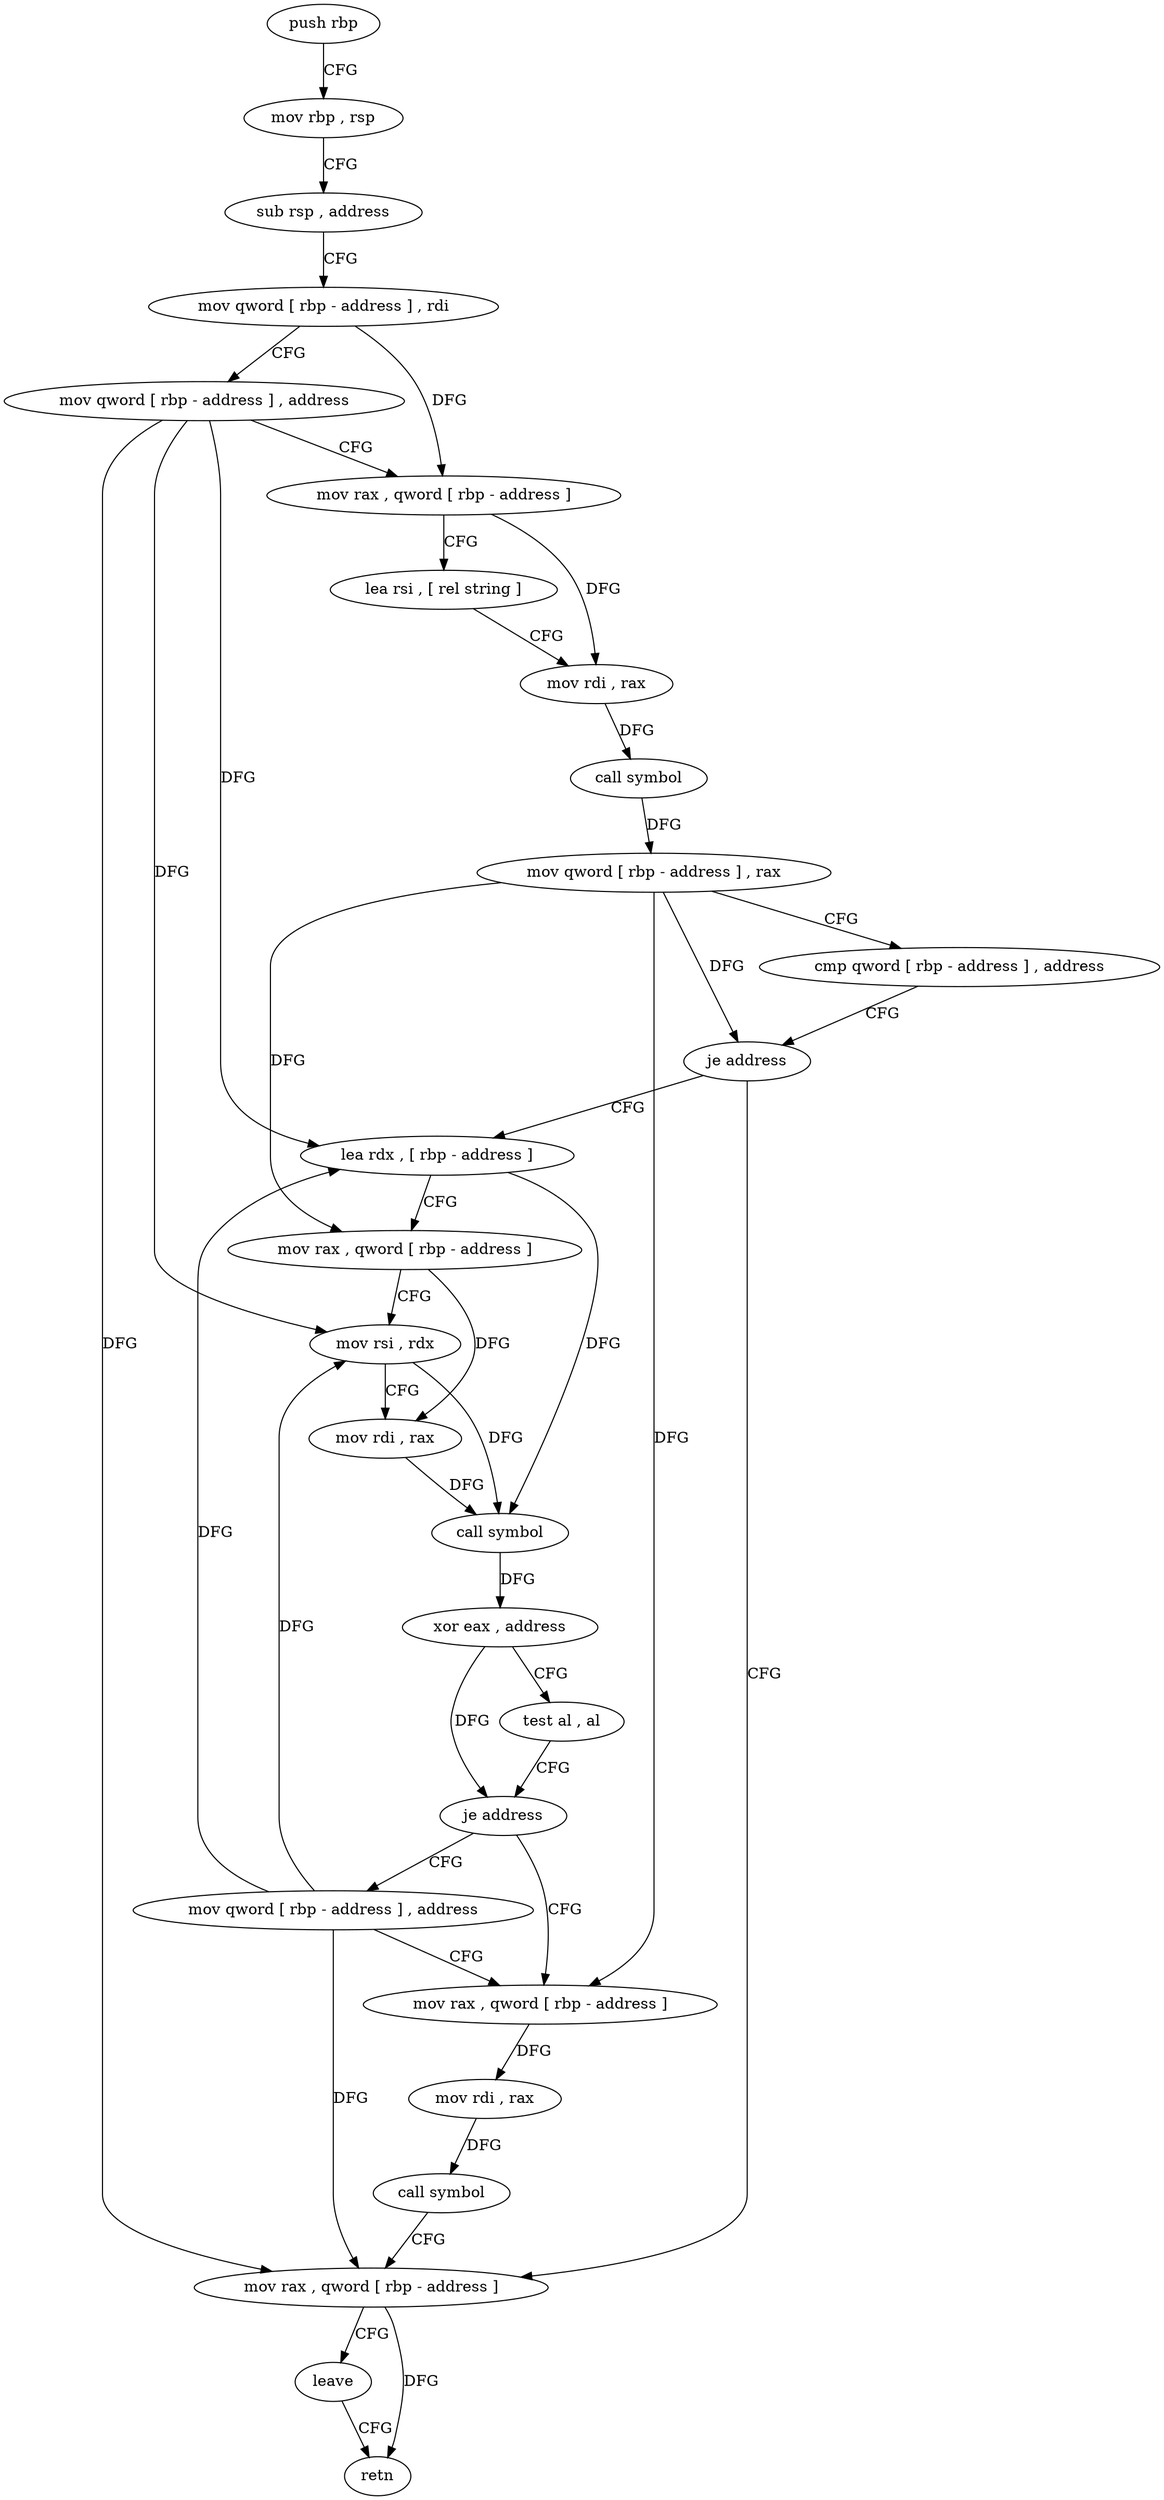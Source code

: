 digraph "func" {
"120338" [label = "push rbp" ]
"120339" [label = "mov rbp , rsp" ]
"120342" [label = "sub rsp , address" ]
"120346" [label = "mov qword [ rbp - address ] , rdi" ]
"120350" [label = "mov qword [ rbp - address ] , address" ]
"120358" [label = "mov rax , qword [ rbp - address ]" ]
"120362" [label = "lea rsi , [ rel string ]" ]
"120369" [label = "mov rdi , rax" ]
"120372" [label = "call symbol" ]
"120377" [label = "mov qword [ rbp - address ] , rax" ]
"120381" [label = "cmp qword [ rbp - address ] , address" ]
"120386" [label = "je address" ]
"120434" [label = "mov rax , qword [ rbp - address ]" ]
"120388" [label = "lea rdx , [ rbp - address ]" ]
"120438" [label = "leave" ]
"120439" [label = "retn" ]
"120392" [label = "mov rax , qword [ rbp - address ]" ]
"120396" [label = "mov rsi , rdx" ]
"120399" [label = "mov rdi , rax" ]
"120402" [label = "call symbol" ]
"120407" [label = "xor eax , address" ]
"120410" [label = "test al , al" ]
"120412" [label = "je address" ]
"120422" [label = "mov rax , qword [ rbp - address ]" ]
"120414" [label = "mov qword [ rbp - address ] , address" ]
"120426" [label = "mov rdi , rax" ]
"120429" [label = "call symbol" ]
"120338" -> "120339" [ label = "CFG" ]
"120339" -> "120342" [ label = "CFG" ]
"120342" -> "120346" [ label = "CFG" ]
"120346" -> "120350" [ label = "CFG" ]
"120346" -> "120358" [ label = "DFG" ]
"120350" -> "120358" [ label = "CFG" ]
"120350" -> "120434" [ label = "DFG" ]
"120350" -> "120388" [ label = "DFG" ]
"120350" -> "120396" [ label = "DFG" ]
"120358" -> "120362" [ label = "CFG" ]
"120358" -> "120369" [ label = "DFG" ]
"120362" -> "120369" [ label = "CFG" ]
"120369" -> "120372" [ label = "DFG" ]
"120372" -> "120377" [ label = "DFG" ]
"120377" -> "120381" [ label = "CFG" ]
"120377" -> "120386" [ label = "DFG" ]
"120377" -> "120392" [ label = "DFG" ]
"120377" -> "120422" [ label = "DFG" ]
"120381" -> "120386" [ label = "CFG" ]
"120386" -> "120434" [ label = "CFG" ]
"120386" -> "120388" [ label = "CFG" ]
"120434" -> "120438" [ label = "CFG" ]
"120434" -> "120439" [ label = "DFG" ]
"120388" -> "120392" [ label = "CFG" ]
"120388" -> "120402" [ label = "DFG" ]
"120438" -> "120439" [ label = "CFG" ]
"120392" -> "120396" [ label = "CFG" ]
"120392" -> "120399" [ label = "DFG" ]
"120396" -> "120399" [ label = "CFG" ]
"120396" -> "120402" [ label = "DFG" ]
"120399" -> "120402" [ label = "DFG" ]
"120402" -> "120407" [ label = "DFG" ]
"120407" -> "120410" [ label = "CFG" ]
"120407" -> "120412" [ label = "DFG" ]
"120410" -> "120412" [ label = "CFG" ]
"120412" -> "120422" [ label = "CFG" ]
"120412" -> "120414" [ label = "CFG" ]
"120422" -> "120426" [ label = "DFG" ]
"120414" -> "120422" [ label = "CFG" ]
"120414" -> "120434" [ label = "DFG" ]
"120414" -> "120388" [ label = "DFG" ]
"120414" -> "120396" [ label = "DFG" ]
"120426" -> "120429" [ label = "DFG" ]
"120429" -> "120434" [ label = "CFG" ]
}
